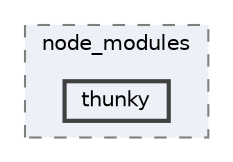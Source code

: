 digraph "pkiclassroomrescheduler/src/main/frontend/node_modules/thunky"
{
 // LATEX_PDF_SIZE
  bgcolor="transparent";
  edge [fontname=Helvetica,fontsize=10,labelfontname=Helvetica,labelfontsize=10];
  node [fontname=Helvetica,fontsize=10,shape=box,height=0.2,width=0.4];
  compound=true
  subgraph clusterdir_72953eda66ccb3a2722c28e1c3e6c23b {
    graph [ bgcolor="#edf0f7", pencolor="grey50", label="node_modules", fontname=Helvetica,fontsize=10 style="filled,dashed", URL="dir_72953eda66ccb3a2722c28e1c3e6c23b.html",tooltip=""]
  dir_0d4decf13c71c947c3d0a1a256e294a6 [label="thunky", fillcolor="#edf0f7", color="grey25", style="filled,bold", URL="dir_0d4decf13c71c947c3d0a1a256e294a6.html",tooltip=""];
  }
}
